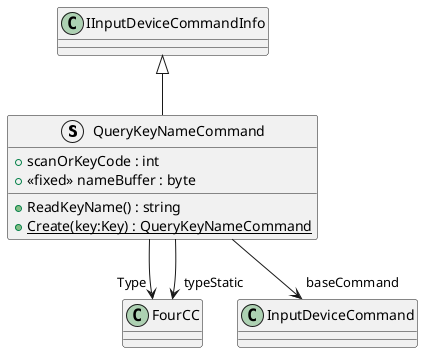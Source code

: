 @startuml
struct QueryKeyNameCommand {
    + scanOrKeyCode : int
    + <<fixed>> nameBuffer : byte
    + ReadKeyName() : string
    + {static} Create(key:Key) : QueryKeyNameCommand
}
IInputDeviceCommandInfo <|-- QueryKeyNameCommand
QueryKeyNameCommand --> "Type" FourCC
QueryKeyNameCommand --> "baseCommand" InputDeviceCommand
QueryKeyNameCommand --> "typeStatic" FourCC
@enduml
